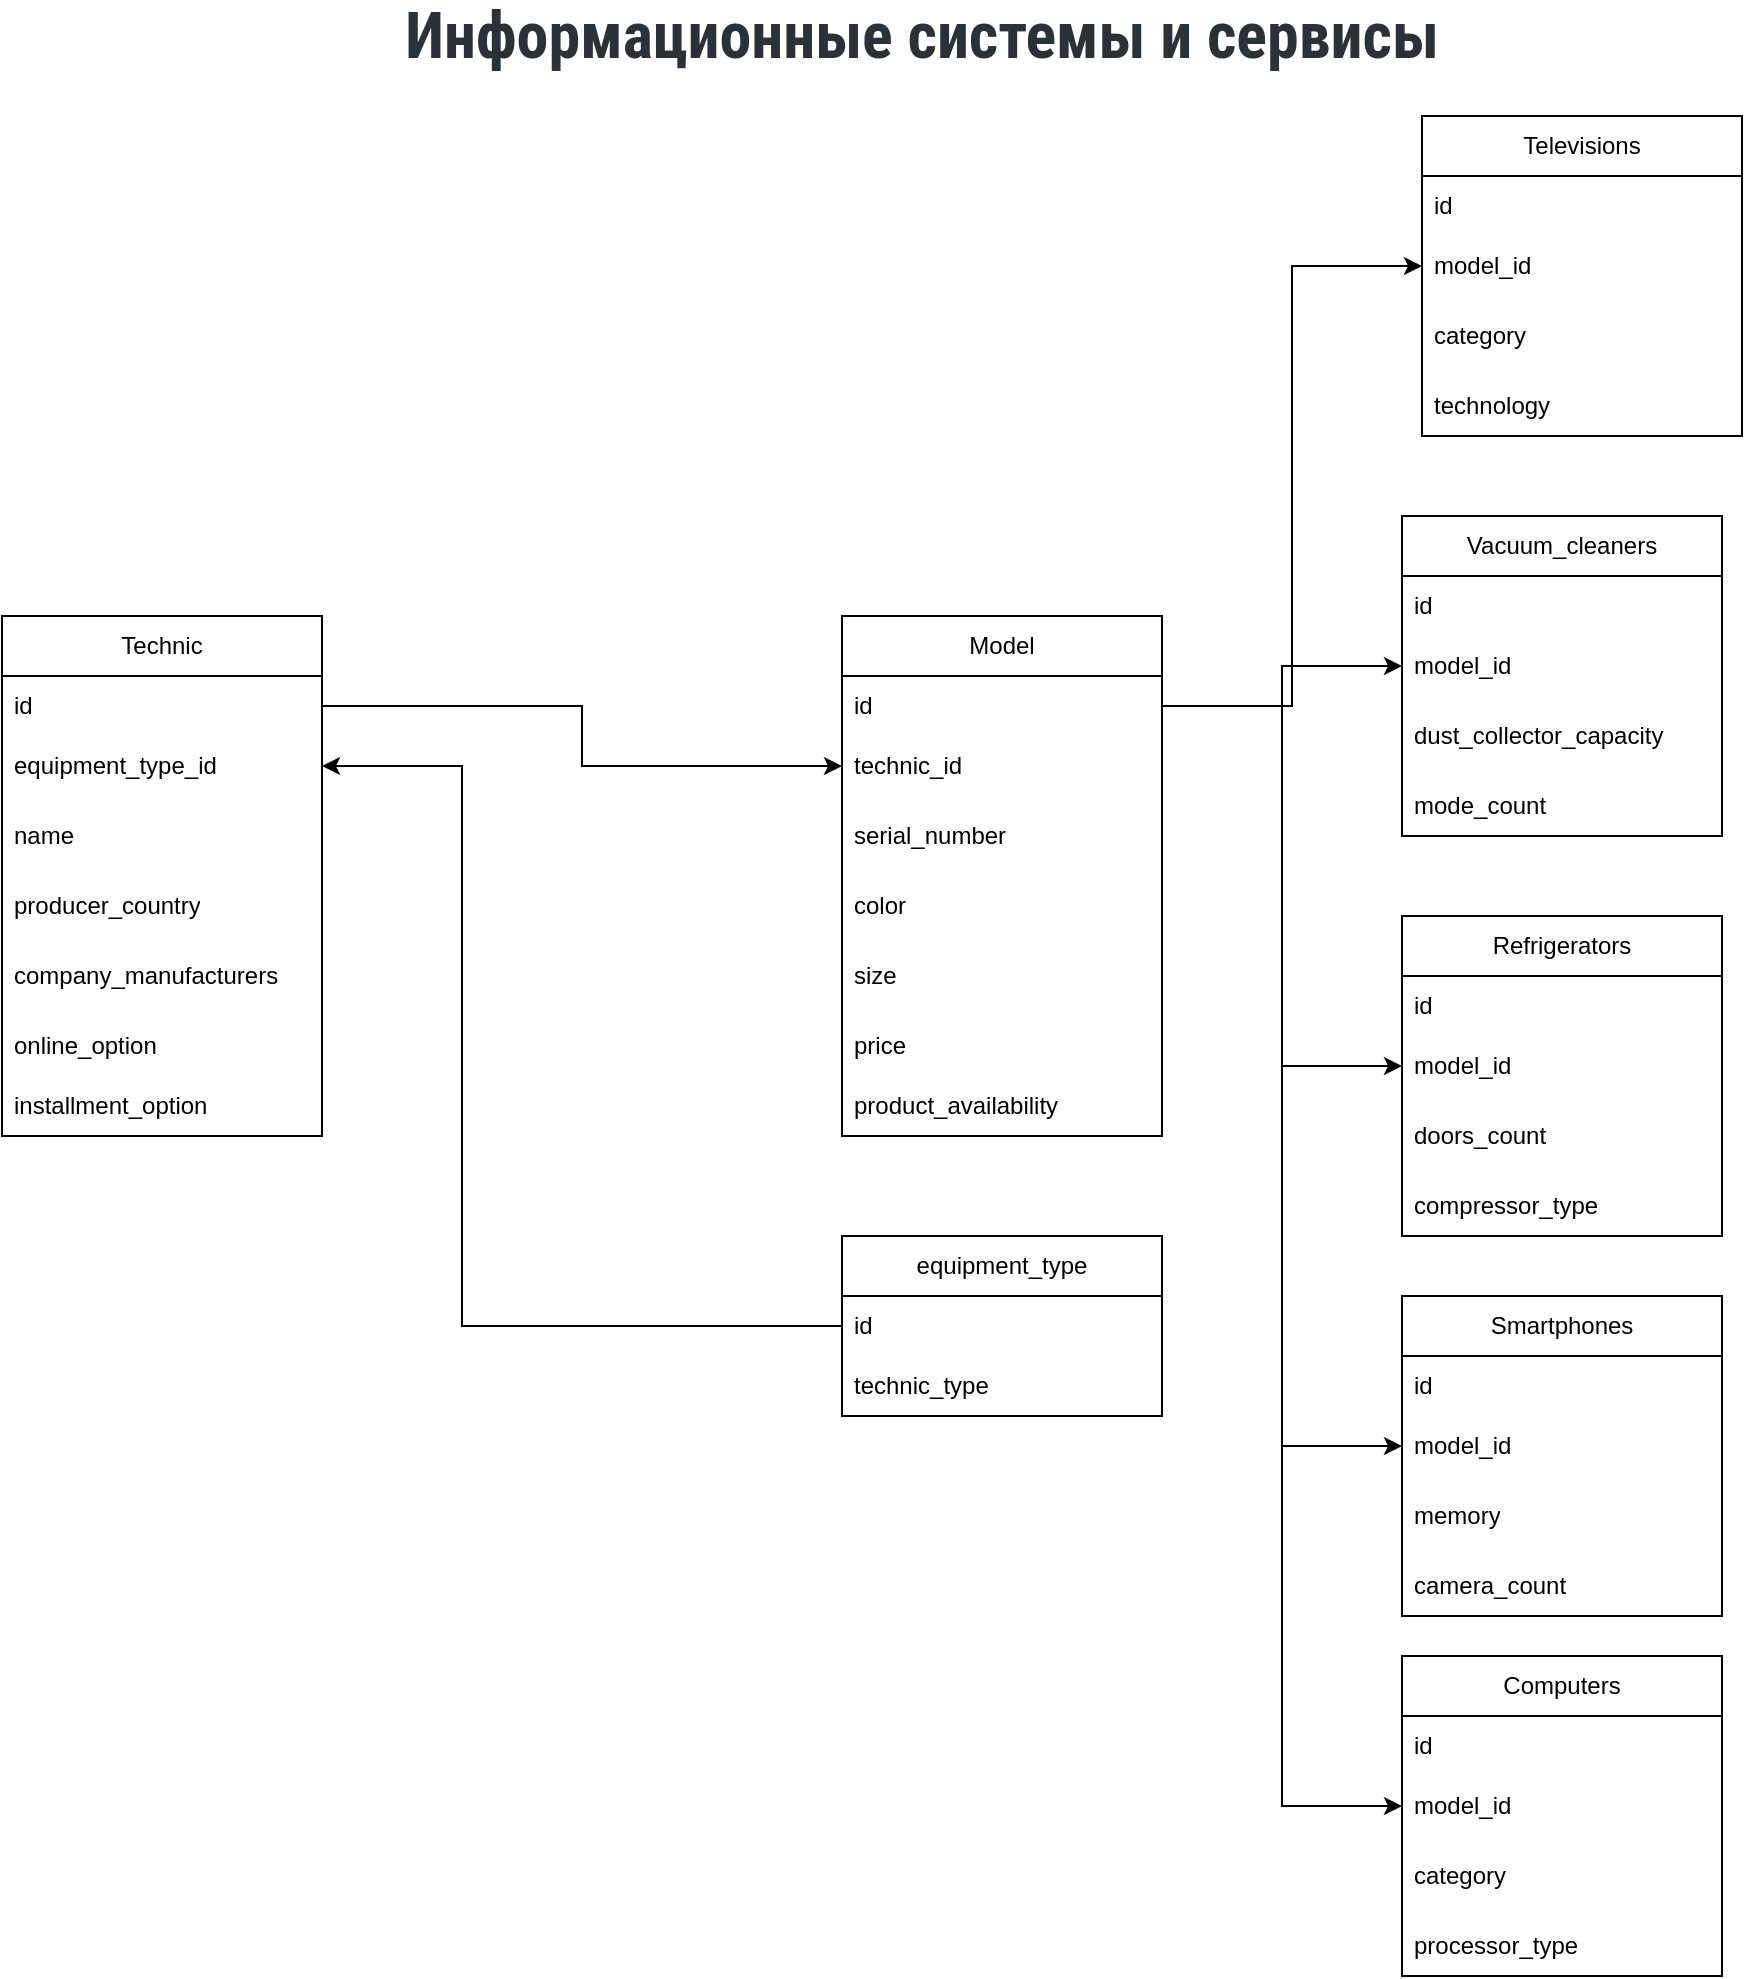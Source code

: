 <mxfile version="24.2.3" type="google">
  <diagram name="Страница — 1" id="qDnsjSDgGiJjP1RIp4xc">
    <mxGraphModel grid="1" page="1" gridSize="10" guides="1" tooltips="1" connect="1" arrows="1" fold="1" pageScale="1" pageWidth="827" pageHeight="1169" math="0" shadow="0">
      <root>
        <mxCell id="0" />
        <mxCell id="1" parent="0" />
        <mxCell id="2aYvj1lMzuZRs_QfwP1z-1" value="&lt;h1 style=&quot;padding: 0px; margin: 0px; border: 0px; outline: none; background: rgb(255, 255, 255); font-size: 32px; font-variant-numeric: inherit; font-variant-east-asian: inherit; font-variant-alternates: inherit; font-variant-position: inherit; font-stretch: inherit; line-height: 1.12; font-family: var(--bloko-font-family-header-override,ProximaNovaCond,&amp;quot;Arial Narrow&amp;quot;,&amp;quot;Roboto Condensed&amp;quot;,Arial,sans-serif); font-optical-sizing: inherit; font-kerning: inherit; font-feature-settings: inherit; font-variation-settings: inherit; color: rgb(42, 49, 55); text-align: start;&quot; class=&quot;bloko-header-1&quot; data-qa=&quot;bloko-header-1&quot;&gt;&lt;span style=&quot;padding: 0px; margin: 0px; border: 0px; outline: none; background: rgba(0, 0, 0, 0);&quot; data-qa=&quot;company-header-title-name&quot; class=&quot;&quot;&gt;Информационные системы и сервисы&lt;/span&gt;&lt;/h1&gt;" style="text;html=1;align=center;verticalAlign=middle;whiteSpace=wrap;rounded=0;" vertex="1" parent="1">
          <mxGeometry x="240" y="70" width="700" height="20" as="geometry" />
        </mxCell>
        <mxCell id="2aYvj1lMzuZRs_QfwP1z-6" value="Technic" style="swimlane;fontStyle=0;childLayout=stackLayout;horizontal=1;startSize=30;horizontalStack=0;resizeParent=1;resizeParentMax=0;resizeLast=0;collapsible=1;marginBottom=0;whiteSpace=wrap;html=1;" vertex="1" parent="1">
          <mxGeometry x="130" y="370" width="160" height="260" as="geometry" />
        </mxCell>
        <mxCell id="2aYvj1lMzuZRs_QfwP1z-7" value="id" style="text;strokeColor=none;fillColor=none;align=left;verticalAlign=middle;spacingLeft=4;spacingRight=4;overflow=hidden;points=[[0,0.5],[1,0.5]];portConstraint=eastwest;rotatable=0;whiteSpace=wrap;html=1;" vertex="1" parent="2aYvj1lMzuZRs_QfwP1z-6">
          <mxGeometry y="30" width="160" height="30" as="geometry" />
        </mxCell>
        <mxCell id="2aYvj1lMzuZRs_QfwP1z-8" value="equipment_type_id" style="text;strokeColor=none;fillColor=none;align=left;verticalAlign=middle;spacingLeft=4;spacingRight=4;overflow=hidden;points=[[0,0.5],[1,0.5]];portConstraint=eastwest;rotatable=0;whiteSpace=wrap;html=1;" vertex="1" parent="2aYvj1lMzuZRs_QfwP1z-6">
          <mxGeometry y="60" width="160" height="30" as="geometry" />
        </mxCell>
        <mxCell id="2aYvj1lMzuZRs_QfwP1z-9" value="name" style="text;strokeColor=none;fillColor=none;align=left;verticalAlign=middle;spacingLeft=4;spacingRight=4;overflow=hidden;points=[[0,0.5],[1,0.5]];portConstraint=eastwest;rotatable=0;whiteSpace=wrap;html=1;" vertex="1" parent="2aYvj1lMzuZRs_QfwP1z-6">
          <mxGeometry y="90" width="160" height="40" as="geometry" />
        </mxCell>
        <mxCell id="2aYvj1lMzuZRs_QfwP1z-10" value="producer_country" style="text;strokeColor=none;fillColor=none;align=left;verticalAlign=middle;spacingLeft=4;spacingRight=4;overflow=hidden;points=[[0,0.5],[1,0.5]];portConstraint=eastwest;rotatable=0;whiteSpace=wrap;html=1;" vertex="1" parent="2aYvj1lMzuZRs_QfwP1z-6">
          <mxGeometry y="130" width="160" height="30" as="geometry" />
        </mxCell>
        <mxCell id="2aYvj1lMzuZRs_QfwP1z-11" value="company_manufacturers" style="text;strokeColor=none;fillColor=none;align=left;verticalAlign=middle;spacingLeft=4;spacingRight=4;overflow=hidden;points=[[0,0.5],[1,0.5]];portConstraint=eastwest;rotatable=0;whiteSpace=wrap;html=1;" vertex="1" parent="2aYvj1lMzuZRs_QfwP1z-6">
          <mxGeometry y="160" width="160" height="40" as="geometry" />
        </mxCell>
        <mxCell id="2aYvj1lMzuZRs_QfwP1z-12" value="online_option" style="text;strokeColor=none;fillColor=none;align=left;verticalAlign=middle;spacingLeft=4;spacingRight=4;overflow=hidden;points=[[0,0.5],[1,0.5]];portConstraint=eastwest;rotatable=0;whiteSpace=wrap;html=1;" vertex="1" parent="2aYvj1lMzuZRs_QfwP1z-6">
          <mxGeometry y="200" width="160" height="30" as="geometry" />
        </mxCell>
        <mxCell id="2aYvj1lMzuZRs_QfwP1z-13" value="installment_option" style="text;strokeColor=none;fillColor=none;align=left;verticalAlign=middle;spacingLeft=4;spacingRight=4;overflow=hidden;points=[[0,0.5],[1,0.5]];portConstraint=eastwest;rotatable=0;whiteSpace=wrap;html=1;" vertex="1" parent="2aYvj1lMzuZRs_QfwP1z-6">
          <mxGeometry y="230" width="160" height="30" as="geometry" />
        </mxCell>
        <mxCell id="2aYvj1lMzuZRs_QfwP1z-14" value="Model" style="swimlane;fontStyle=0;childLayout=stackLayout;horizontal=1;startSize=30;horizontalStack=0;resizeParent=1;resizeParentMax=0;resizeLast=0;collapsible=1;marginBottom=0;whiteSpace=wrap;html=1;" vertex="1" parent="1">
          <mxGeometry x="550" y="370" width="160" height="260" as="geometry" />
        </mxCell>
        <mxCell id="2aYvj1lMzuZRs_QfwP1z-15" value="id" style="text;strokeColor=none;fillColor=none;align=left;verticalAlign=middle;spacingLeft=4;spacingRight=4;overflow=hidden;points=[[0,0.5],[1,0.5]];portConstraint=eastwest;rotatable=0;whiteSpace=wrap;html=1;" vertex="1" parent="2aYvj1lMzuZRs_QfwP1z-14">
          <mxGeometry y="30" width="160" height="30" as="geometry" />
        </mxCell>
        <mxCell id="2aYvj1lMzuZRs_QfwP1z-16" value="technic_id" style="text;strokeColor=none;fillColor=none;align=left;verticalAlign=middle;spacingLeft=4;spacingRight=4;overflow=hidden;points=[[0,0.5],[1,0.5]];portConstraint=eastwest;rotatable=0;whiteSpace=wrap;html=1;" vertex="1" parent="2aYvj1lMzuZRs_QfwP1z-14">
          <mxGeometry y="60" width="160" height="30" as="geometry" />
        </mxCell>
        <mxCell id="2aYvj1lMzuZRs_QfwP1z-17" value="serial_number" style="text;strokeColor=none;fillColor=none;align=left;verticalAlign=middle;spacingLeft=4;spacingRight=4;overflow=hidden;points=[[0,0.5],[1,0.5]];portConstraint=eastwest;rotatable=0;whiteSpace=wrap;html=1;" vertex="1" parent="2aYvj1lMzuZRs_QfwP1z-14">
          <mxGeometry y="90" width="160" height="40" as="geometry" />
        </mxCell>
        <mxCell id="2aYvj1lMzuZRs_QfwP1z-18" value="color" style="text;strokeColor=none;fillColor=none;align=left;verticalAlign=middle;spacingLeft=4;spacingRight=4;overflow=hidden;points=[[0,0.5],[1,0.5]];portConstraint=eastwest;rotatable=0;whiteSpace=wrap;html=1;" vertex="1" parent="2aYvj1lMzuZRs_QfwP1z-14">
          <mxGeometry y="130" width="160" height="30" as="geometry" />
        </mxCell>
        <mxCell id="2aYvj1lMzuZRs_QfwP1z-19" value="size" style="text;strokeColor=none;fillColor=none;align=left;verticalAlign=middle;spacingLeft=4;spacingRight=4;overflow=hidden;points=[[0,0.5],[1,0.5]];portConstraint=eastwest;rotatable=0;whiteSpace=wrap;html=1;" vertex="1" parent="2aYvj1lMzuZRs_QfwP1z-14">
          <mxGeometry y="160" width="160" height="40" as="geometry" />
        </mxCell>
        <mxCell id="2aYvj1lMzuZRs_QfwP1z-20" value="price" style="text;strokeColor=none;fillColor=none;align=left;verticalAlign=middle;spacingLeft=4;spacingRight=4;overflow=hidden;points=[[0,0.5],[1,0.5]];portConstraint=eastwest;rotatable=0;whiteSpace=wrap;html=1;" vertex="1" parent="2aYvj1lMzuZRs_QfwP1z-14">
          <mxGeometry y="200" width="160" height="30" as="geometry" />
        </mxCell>
        <mxCell id="2aYvj1lMzuZRs_QfwP1z-21" value="product_availability" style="text;strokeColor=none;fillColor=none;align=left;verticalAlign=middle;spacingLeft=4;spacingRight=4;overflow=hidden;points=[[0,0.5],[1,0.5]];portConstraint=eastwest;rotatable=0;whiteSpace=wrap;html=1;" vertex="1" parent="2aYvj1lMzuZRs_QfwP1z-14">
          <mxGeometry y="230" width="160" height="30" as="geometry" />
        </mxCell>
        <mxCell id="2aYvj1lMzuZRs_QfwP1z-22" style="edgeStyle=orthogonalEdgeStyle;rounded=0;orthogonalLoop=1;jettySize=auto;html=1;exitX=1;exitY=0.5;exitDx=0;exitDy=0;entryX=0;entryY=0.5;entryDx=0;entryDy=0;" edge="1" parent="1" source="2aYvj1lMzuZRs_QfwP1z-7" target="2aYvj1lMzuZRs_QfwP1z-16">
          <mxGeometry relative="1" as="geometry" />
        </mxCell>
        <mxCell id="2aYvj1lMzuZRs_QfwP1z-24" value="Televisions" style="swimlane;fontStyle=0;childLayout=stackLayout;horizontal=1;startSize=30;horizontalStack=0;resizeParent=1;resizeParentMax=0;resizeLast=0;collapsible=1;marginBottom=0;whiteSpace=wrap;html=1;" vertex="1" parent="1">
          <mxGeometry x="840" y="120" width="160" height="160" as="geometry" />
        </mxCell>
        <mxCell id="2aYvj1lMzuZRs_QfwP1z-25" value="id" style="text;strokeColor=none;fillColor=none;align=left;verticalAlign=middle;spacingLeft=4;spacingRight=4;overflow=hidden;points=[[0,0.5],[1,0.5]];portConstraint=eastwest;rotatable=0;whiteSpace=wrap;html=1;" vertex="1" parent="2aYvj1lMzuZRs_QfwP1z-24">
          <mxGeometry y="30" width="160" height="30" as="geometry" />
        </mxCell>
        <mxCell id="2aYvj1lMzuZRs_QfwP1z-26" value="model_id" style="text;strokeColor=none;fillColor=none;align=left;verticalAlign=middle;spacingLeft=4;spacingRight=4;overflow=hidden;points=[[0,0.5],[1,0.5]];portConstraint=eastwest;rotatable=0;whiteSpace=wrap;html=1;" vertex="1" parent="2aYvj1lMzuZRs_QfwP1z-24">
          <mxGeometry y="60" width="160" height="30" as="geometry" />
        </mxCell>
        <mxCell id="2aYvj1lMzuZRs_QfwP1z-27" value="category" style="text;strokeColor=none;fillColor=none;align=left;verticalAlign=middle;spacingLeft=4;spacingRight=4;overflow=hidden;points=[[0,0.5],[1,0.5]];portConstraint=eastwest;rotatable=0;whiteSpace=wrap;html=1;" vertex="1" parent="2aYvj1lMzuZRs_QfwP1z-24">
          <mxGeometry y="90" width="160" height="40" as="geometry" />
        </mxCell>
        <mxCell id="2aYvj1lMzuZRs_QfwP1z-28" value="technology" style="text;strokeColor=none;fillColor=none;align=left;verticalAlign=middle;spacingLeft=4;spacingRight=4;overflow=hidden;points=[[0,0.5],[1,0.5]];portConstraint=eastwest;rotatable=0;whiteSpace=wrap;html=1;" vertex="1" parent="2aYvj1lMzuZRs_QfwP1z-24">
          <mxGeometry y="130" width="160" height="30" as="geometry" />
        </mxCell>
        <mxCell id="2aYvj1lMzuZRs_QfwP1z-32" value="Vacuum_cleaners" style="swimlane;fontStyle=0;childLayout=stackLayout;horizontal=1;startSize=30;horizontalStack=0;resizeParent=1;resizeParentMax=0;resizeLast=0;collapsible=1;marginBottom=0;whiteSpace=wrap;html=1;" vertex="1" parent="1">
          <mxGeometry x="830" y="320" width="160" height="160" as="geometry" />
        </mxCell>
        <mxCell id="2aYvj1lMzuZRs_QfwP1z-33" value="id" style="text;strokeColor=none;fillColor=none;align=left;verticalAlign=middle;spacingLeft=4;spacingRight=4;overflow=hidden;points=[[0,0.5],[1,0.5]];portConstraint=eastwest;rotatable=0;whiteSpace=wrap;html=1;" vertex="1" parent="2aYvj1lMzuZRs_QfwP1z-32">
          <mxGeometry y="30" width="160" height="30" as="geometry" />
        </mxCell>
        <mxCell id="2aYvj1lMzuZRs_QfwP1z-34" value="model_id" style="text;strokeColor=none;fillColor=none;align=left;verticalAlign=middle;spacingLeft=4;spacingRight=4;overflow=hidden;points=[[0,0.5],[1,0.5]];portConstraint=eastwest;rotatable=0;whiteSpace=wrap;html=1;" vertex="1" parent="2aYvj1lMzuZRs_QfwP1z-32">
          <mxGeometry y="60" width="160" height="30" as="geometry" />
        </mxCell>
        <mxCell id="2aYvj1lMzuZRs_QfwP1z-35" value="dust_collector_capacity" style="text;strokeColor=none;fillColor=none;align=left;verticalAlign=middle;spacingLeft=4;spacingRight=4;overflow=hidden;points=[[0,0.5],[1,0.5]];portConstraint=eastwest;rotatable=0;whiteSpace=wrap;html=1;" vertex="1" parent="2aYvj1lMzuZRs_QfwP1z-32">
          <mxGeometry y="90" width="160" height="40" as="geometry" />
        </mxCell>
        <mxCell id="2aYvj1lMzuZRs_QfwP1z-36" value="mode_count" style="text;strokeColor=none;fillColor=none;align=left;verticalAlign=middle;spacingLeft=4;spacingRight=4;overflow=hidden;points=[[0,0.5],[1,0.5]];portConstraint=eastwest;rotatable=0;whiteSpace=wrap;html=1;" vertex="1" parent="2aYvj1lMzuZRs_QfwP1z-32">
          <mxGeometry y="130" width="160" height="30" as="geometry" />
        </mxCell>
        <mxCell id="2aYvj1lMzuZRs_QfwP1z-37" value="Refrigerators" style="swimlane;fontStyle=0;childLayout=stackLayout;horizontal=1;startSize=30;horizontalStack=0;resizeParent=1;resizeParentMax=0;resizeLast=0;collapsible=1;marginBottom=0;whiteSpace=wrap;html=1;" vertex="1" parent="1">
          <mxGeometry x="830" y="520" width="160" height="160" as="geometry" />
        </mxCell>
        <mxCell id="2aYvj1lMzuZRs_QfwP1z-38" value="id" style="text;strokeColor=none;fillColor=none;align=left;verticalAlign=middle;spacingLeft=4;spacingRight=4;overflow=hidden;points=[[0,0.5],[1,0.5]];portConstraint=eastwest;rotatable=0;whiteSpace=wrap;html=1;" vertex="1" parent="2aYvj1lMzuZRs_QfwP1z-37">
          <mxGeometry y="30" width="160" height="30" as="geometry" />
        </mxCell>
        <mxCell id="2aYvj1lMzuZRs_QfwP1z-39" value="model_id" style="text;strokeColor=none;fillColor=none;align=left;verticalAlign=middle;spacingLeft=4;spacingRight=4;overflow=hidden;points=[[0,0.5],[1,0.5]];portConstraint=eastwest;rotatable=0;whiteSpace=wrap;html=1;" vertex="1" parent="2aYvj1lMzuZRs_QfwP1z-37">
          <mxGeometry y="60" width="160" height="30" as="geometry" />
        </mxCell>
        <mxCell id="2aYvj1lMzuZRs_QfwP1z-40" value="doors_count" style="text;strokeColor=none;fillColor=none;align=left;verticalAlign=middle;spacingLeft=4;spacingRight=4;overflow=hidden;points=[[0,0.5],[1,0.5]];portConstraint=eastwest;rotatable=0;whiteSpace=wrap;html=1;" vertex="1" parent="2aYvj1lMzuZRs_QfwP1z-37">
          <mxGeometry y="90" width="160" height="40" as="geometry" />
        </mxCell>
        <mxCell id="2aYvj1lMzuZRs_QfwP1z-41" value="compressor_type" style="text;strokeColor=none;fillColor=none;align=left;verticalAlign=middle;spacingLeft=4;spacingRight=4;overflow=hidden;points=[[0,0.5],[1,0.5]];portConstraint=eastwest;rotatable=0;whiteSpace=wrap;html=1;" vertex="1" parent="2aYvj1lMzuZRs_QfwP1z-37">
          <mxGeometry y="130" width="160" height="30" as="geometry" />
        </mxCell>
        <mxCell id="2aYvj1lMzuZRs_QfwP1z-42" value="Smartphones" style="swimlane;fontStyle=0;childLayout=stackLayout;horizontal=1;startSize=30;horizontalStack=0;resizeParent=1;resizeParentMax=0;resizeLast=0;collapsible=1;marginBottom=0;whiteSpace=wrap;html=1;" vertex="1" parent="1">
          <mxGeometry x="830" y="710" width="160" height="160" as="geometry" />
        </mxCell>
        <mxCell id="2aYvj1lMzuZRs_QfwP1z-43" value="id" style="text;strokeColor=none;fillColor=none;align=left;verticalAlign=middle;spacingLeft=4;spacingRight=4;overflow=hidden;points=[[0,0.5],[1,0.5]];portConstraint=eastwest;rotatable=0;whiteSpace=wrap;html=1;" vertex="1" parent="2aYvj1lMzuZRs_QfwP1z-42">
          <mxGeometry y="30" width="160" height="30" as="geometry" />
        </mxCell>
        <mxCell id="2aYvj1lMzuZRs_QfwP1z-44" value="model_id" style="text;strokeColor=none;fillColor=none;align=left;verticalAlign=middle;spacingLeft=4;spacingRight=4;overflow=hidden;points=[[0,0.5],[1,0.5]];portConstraint=eastwest;rotatable=0;whiteSpace=wrap;html=1;" vertex="1" parent="2aYvj1lMzuZRs_QfwP1z-42">
          <mxGeometry y="60" width="160" height="30" as="geometry" />
        </mxCell>
        <mxCell id="2aYvj1lMzuZRs_QfwP1z-45" value="memory" style="text;strokeColor=none;fillColor=none;align=left;verticalAlign=middle;spacingLeft=4;spacingRight=4;overflow=hidden;points=[[0,0.5],[1,0.5]];portConstraint=eastwest;rotatable=0;whiteSpace=wrap;html=1;" vertex="1" parent="2aYvj1lMzuZRs_QfwP1z-42">
          <mxGeometry y="90" width="160" height="40" as="geometry" />
        </mxCell>
        <mxCell id="2aYvj1lMzuZRs_QfwP1z-46" value="camera_count" style="text;strokeColor=none;fillColor=none;align=left;verticalAlign=middle;spacingLeft=4;spacingRight=4;overflow=hidden;points=[[0,0.5],[1,0.5]];portConstraint=eastwest;rotatable=0;whiteSpace=wrap;html=1;" vertex="1" parent="2aYvj1lMzuZRs_QfwP1z-42">
          <mxGeometry y="130" width="160" height="30" as="geometry" />
        </mxCell>
        <mxCell id="2aYvj1lMzuZRs_QfwP1z-47" value="Computers" style="swimlane;fontStyle=0;childLayout=stackLayout;horizontal=1;startSize=30;horizontalStack=0;resizeParent=1;resizeParentMax=0;resizeLast=0;collapsible=1;marginBottom=0;whiteSpace=wrap;html=1;" vertex="1" parent="1">
          <mxGeometry x="830" y="890" width="160" height="160" as="geometry" />
        </mxCell>
        <mxCell id="2aYvj1lMzuZRs_QfwP1z-48" value="id" style="text;strokeColor=none;fillColor=none;align=left;verticalAlign=middle;spacingLeft=4;spacingRight=4;overflow=hidden;points=[[0,0.5],[1,0.5]];portConstraint=eastwest;rotatable=0;whiteSpace=wrap;html=1;" vertex="1" parent="2aYvj1lMzuZRs_QfwP1z-47">
          <mxGeometry y="30" width="160" height="30" as="geometry" />
        </mxCell>
        <mxCell id="2aYvj1lMzuZRs_QfwP1z-49" value="model_id" style="text;strokeColor=none;fillColor=none;align=left;verticalAlign=middle;spacingLeft=4;spacingRight=4;overflow=hidden;points=[[0,0.5],[1,0.5]];portConstraint=eastwest;rotatable=0;whiteSpace=wrap;html=1;" vertex="1" parent="2aYvj1lMzuZRs_QfwP1z-47">
          <mxGeometry y="60" width="160" height="30" as="geometry" />
        </mxCell>
        <mxCell id="2aYvj1lMzuZRs_QfwP1z-50" value="category" style="text;strokeColor=none;fillColor=none;align=left;verticalAlign=middle;spacingLeft=4;spacingRight=4;overflow=hidden;points=[[0,0.5],[1,0.5]];portConstraint=eastwest;rotatable=0;whiteSpace=wrap;html=1;" vertex="1" parent="2aYvj1lMzuZRs_QfwP1z-47">
          <mxGeometry y="90" width="160" height="40" as="geometry" />
        </mxCell>
        <mxCell id="2aYvj1lMzuZRs_QfwP1z-51" value="processor_type" style="text;strokeColor=none;fillColor=none;align=left;verticalAlign=middle;spacingLeft=4;spacingRight=4;overflow=hidden;points=[[0,0.5],[1,0.5]];portConstraint=eastwest;rotatable=0;whiteSpace=wrap;html=1;" vertex="1" parent="2aYvj1lMzuZRs_QfwP1z-47">
          <mxGeometry y="130" width="160" height="30" as="geometry" />
        </mxCell>
        <mxCell id="2aYvj1lMzuZRs_QfwP1z-56" style="edgeStyle=orthogonalEdgeStyle;rounded=0;orthogonalLoop=1;jettySize=auto;html=1;exitX=1;exitY=0.5;exitDx=0;exitDy=0;" edge="1" parent="1" source="2aYvj1lMzuZRs_QfwP1z-15" target="2aYvj1lMzuZRs_QfwP1z-26">
          <mxGeometry relative="1" as="geometry" />
        </mxCell>
        <mxCell id="2aYvj1lMzuZRs_QfwP1z-58" style="edgeStyle=orthogonalEdgeStyle;rounded=0;orthogonalLoop=1;jettySize=auto;html=1;exitX=1;exitY=0.5;exitDx=0;exitDy=0;entryX=0;entryY=0.5;entryDx=0;entryDy=0;" edge="1" parent="1" source="2aYvj1lMzuZRs_QfwP1z-15" target="2aYvj1lMzuZRs_QfwP1z-39">
          <mxGeometry relative="1" as="geometry" />
        </mxCell>
        <mxCell id="2aYvj1lMzuZRs_QfwP1z-59" style="edgeStyle=orthogonalEdgeStyle;rounded=0;orthogonalLoop=1;jettySize=auto;html=1;exitX=1;exitY=0.5;exitDx=0;exitDy=0;entryX=0;entryY=0.5;entryDx=0;entryDy=0;" edge="1" parent="1" source="2aYvj1lMzuZRs_QfwP1z-15" target="2aYvj1lMzuZRs_QfwP1z-44">
          <mxGeometry relative="1" as="geometry" />
        </mxCell>
        <mxCell id="2aYvj1lMzuZRs_QfwP1z-60" style="edgeStyle=orthogonalEdgeStyle;rounded=0;orthogonalLoop=1;jettySize=auto;html=1;exitX=1;exitY=0.5;exitDx=0;exitDy=0;entryX=0;entryY=0.5;entryDx=0;entryDy=0;" edge="1" parent="1" source="2aYvj1lMzuZRs_QfwP1z-15" target="2aYvj1lMzuZRs_QfwP1z-49">
          <mxGeometry relative="1" as="geometry" />
        </mxCell>
        <mxCell id="2aYvj1lMzuZRs_QfwP1z-61" style="edgeStyle=orthogonalEdgeStyle;rounded=0;orthogonalLoop=1;jettySize=auto;html=1;exitX=1;exitY=0.5;exitDx=0;exitDy=0;entryX=0;entryY=0.5;entryDx=0;entryDy=0;" edge="1" parent="1" source="2aYvj1lMzuZRs_QfwP1z-15" target="2aYvj1lMzuZRs_QfwP1z-34">
          <mxGeometry relative="1" as="geometry">
            <Array as="points">
              <mxPoint x="770" y="415" />
              <mxPoint x="770" y="395" />
            </Array>
          </mxGeometry>
        </mxCell>
        <mxCell id="2aYvj1lMzuZRs_QfwP1z-62" value="&lt;span style=&quot;text-align: left;&quot;&gt;equipment_type&lt;/span&gt;" style="swimlane;fontStyle=0;childLayout=stackLayout;horizontal=1;startSize=30;horizontalStack=0;resizeParent=1;resizeParentMax=0;resizeLast=0;collapsible=1;marginBottom=0;whiteSpace=wrap;html=1;" vertex="1" parent="1">
          <mxGeometry x="550" y="680" width="160" height="90" as="geometry" />
        </mxCell>
        <mxCell id="2aYvj1lMzuZRs_QfwP1z-63" value="id" style="text;strokeColor=none;fillColor=none;align=left;verticalAlign=middle;spacingLeft=4;spacingRight=4;overflow=hidden;points=[[0,0.5],[1,0.5]];portConstraint=eastwest;rotatable=0;whiteSpace=wrap;html=1;" vertex="1" parent="2aYvj1lMzuZRs_QfwP1z-62">
          <mxGeometry y="30" width="160" height="30" as="geometry" />
        </mxCell>
        <mxCell id="2aYvj1lMzuZRs_QfwP1z-64" value="technic_type" style="text;strokeColor=none;fillColor=none;align=left;verticalAlign=middle;spacingLeft=4;spacingRight=4;overflow=hidden;points=[[0,0.5],[1,0.5]];portConstraint=eastwest;rotatable=0;whiteSpace=wrap;html=1;" vertex="1" parent="2aYvj1lMzuZRs_QfwP1z-62">
          <mxGeometry y="60" width="160" height="30" as="geometry" />
        </mxCell>
        <mxCell id="2aYvj1lMzuZRs_QfwP1z-68" style="edgeStyle=orthogonalEdgeStyle;rounded=0;orthogonalLoop=1;jettySize=auto;html=1;exitX=0;exitY=0.5;exitDx=0;exitDy=0;" edge="1" parent="1" source="2aYvj1lMzuZRs_QfwP1z-63" target="2aYvj1lMzuZRs_QfwP1z-8">
          <mxGeometry relative="1" as="geometry">
            <Array as="points">
              <mxPoint x="360" y="725" />
              <mxPoint x="360" y="445" />
            </Array>
          </mxGeometry>
        </mxCell>
      </root>
    </mxGraphModel>
  </diagram>
</mxfile>
